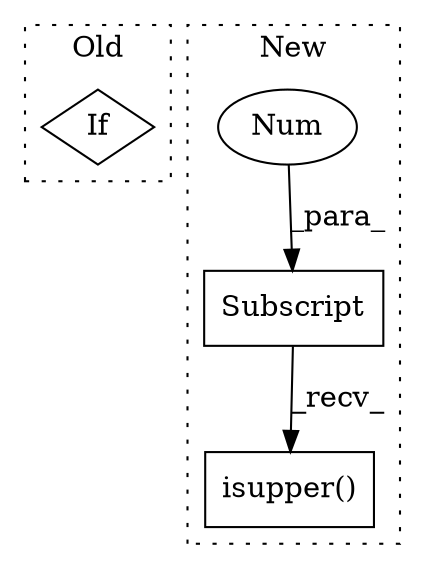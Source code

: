 digraph G {
subgraph cluster0 {
1 [label="If" a="96" s="5702" l="21" shape="diamond"];
label = "Old";
style="dotted";
}
subgraph cluster1 {
2 [label="isupper()" a="75" s="5732" l="14" shape="box"];
3 [label="Subscript" a="63" s="5732,0" l="4,0" shape="box"];
4 [label="Num" a="76" s="5734" l="1" shape="ellipse"];
label = "New";
style="dotted";
}
3 -> 2 [label="_recv_"];
4 -> 3 [label="_para_"];
}